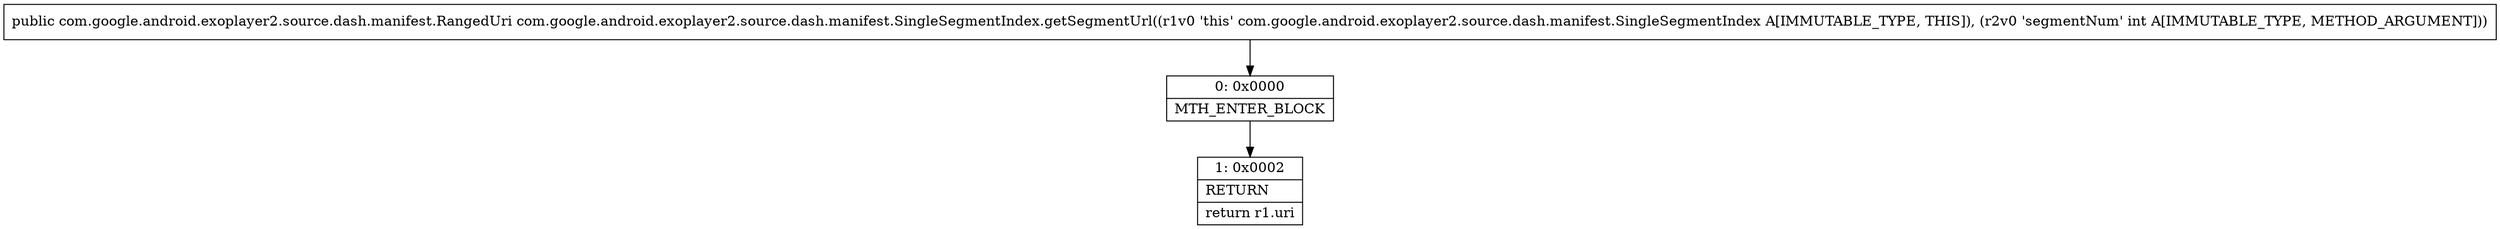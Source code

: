 digraph "CFG forcom.google.android.exoplayer2.source.dash.manifest.SingleSegmentIndex.getSegmentUrl(I)Lcom\/google\/android\/exoplayer2\/source\/dash\/manifest\/RangedUri;" {
Node_0 [shape=record,label="{0\:\ 0x0000|MTH_ENTER_BLOCK\l}"];
Node_1 [shape=record,label="{1\:\ 0x0002|RETURN\l|return r1.uri\l}"];
MethodNode[shape=record,label="{public com.google.android.exoplayer2.source.dash.manifest.RangedUri com.google.android.exoplayer2.source.dash.manifest.SingleSegmentIndex.getSegmentUrl((r1v0 'this' com.google.android.exoplayer2.source.dash.manifest.SingleSegmentIndex A[IMMUTABLE_TYPE, THIS]), (r2v0 'segmentNum' int A[IMMUTABLE_TYPE, METHOD_ARGUMENT])) }"];
MethodNode -> Node_0;
Node_0 -> Node_1;
}


